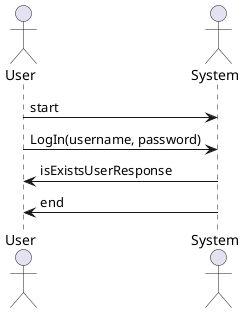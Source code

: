 @startuml logIn

skinparam backgroundColor #FFFFFF


actor User
actor System

User -> System: start
User -> System: LogIn(username, password)
System -> User: isExistsUserResponse
System -> User: end
@enduml
